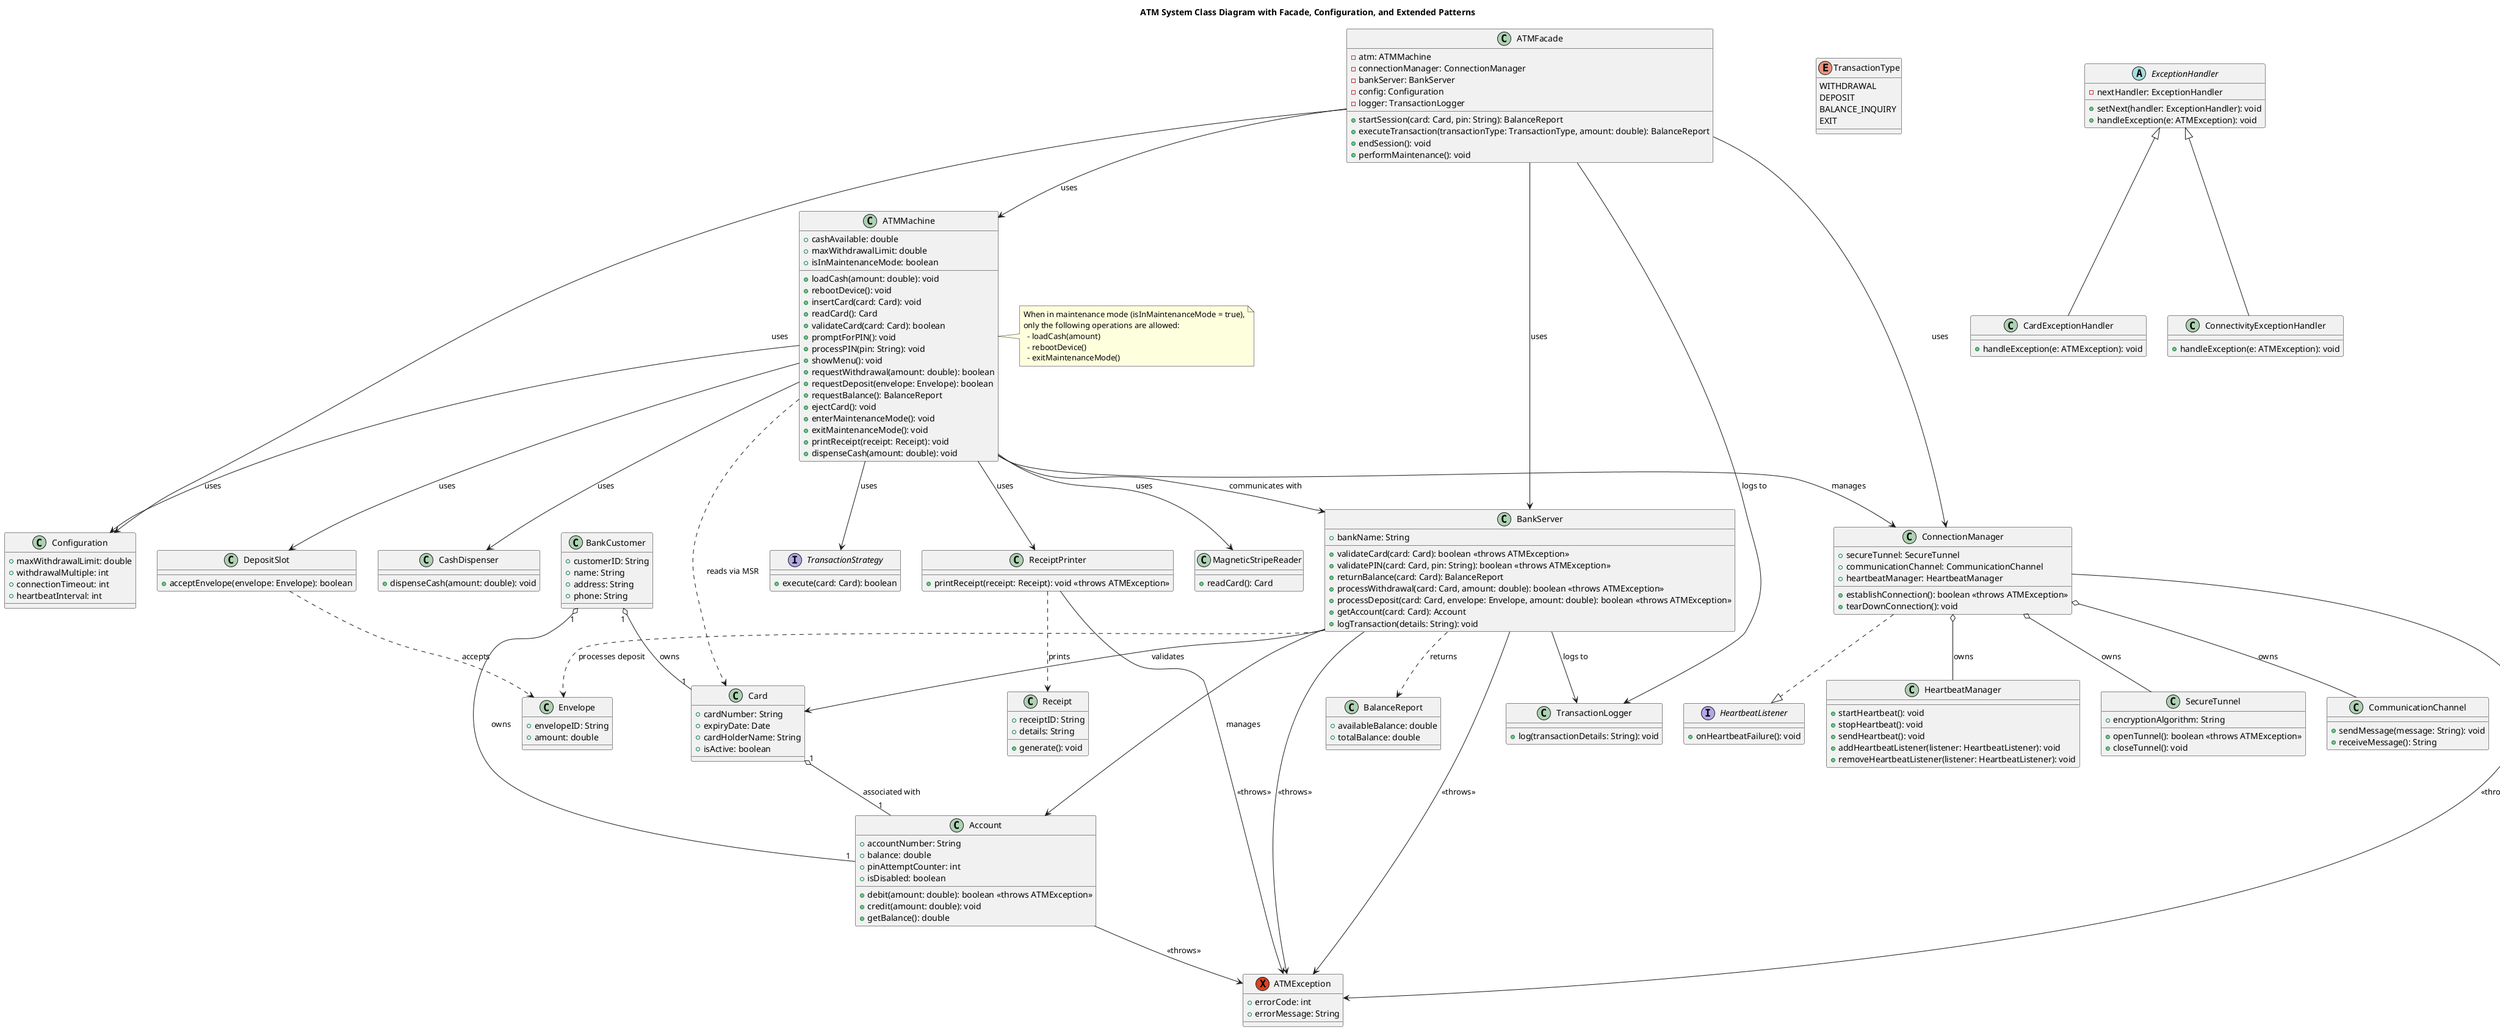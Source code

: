 @startuml
title ATM System Class Diagram with Facade, Configuration, and Extended Patterns

' ---------------------------
' Facade Class
' ---------------------------
class ATMFacade {
  - atm: ATMMachine
  - connectionManager: ConnectionManager
  - bankServer: BankServer
  - config: Configuration
  - logger: TransactionLogger
  + startSession(card: Card, pin: String): BalanceReport
  + executeTransaction(transactionType: TransactionType, amount: double): BalanceReport
  + endSession(): void
  + performMaintenance(): void
}

' ---------------------------
' Configuration Class
' ---------------------------
class Configuration {
  + maxWithdrawalLimit: double
  + withdrawalMultiple: int
  + connectionTimeout: int
  + heartbeatInterval: int
}

' ---------------------------
' Core ATM Class
' ---------------------------
class ATMMachine {
  + cashAvailable: double
  + maxWithdrawalLimit: double
  + isInMaintenanceMode: boolean
  + loadCash(amount: double): void
  + rebootDevice(): void
  + insertCard(card: Card): void
  + readCard(): Card
  + validateCard(card: Card): boolean
  + promptForPIN(): void
  + processPIN(pin: String): void
  + showMenu(): void
  + requestWithdrawal(amount: double): boolean
  + requestDeposit(envelope: Envelope): boolean
  + requestBalance(): BalanceReport
  + ejectCard(): void
  + enterMaintenanceMode(): void
  + exitMaintenanceMode(): void
  + printReceipt(receipt: Receipt): void
  + dispenseCash(amount: double): void
}

note right of ATMMachine
  When in maintenance mode (isInMaintenanceMode = true),
  only the following operations are allowed:
    - loadCash(amount)
    - rebootDevice()
    - exitMaintenanceMode()
end note

' ---------------------------
' Bank and Account Classes
' ---------------------------
class BankServer {
  + bankName: String
  + validateCard(card: Card): boolean <<throws ATMException>>
  + validatePIN(card: Card, pin: String): boolean <<throws ATMException>>
  + returnBalance(card: Card): BalanceReport
  + processWithdrawal(card: Card, amount: double): boolean <<throws ATMException>>
  + processDeposit(card: Card, envelope: Envelope, amount: double): boolean <<throws ATMException>>
  + getAccount(card: Card): Account
  + logTransaction(details: String): void
}

class Account {
  + accountNumber: String
  + balance: double
  + pinAttemptCounter: int
  + isDisabled: boolean
  + debit(amount: double): boolean <<throws ATMException>>
  + credit(amount: double): void
  + getBalance(): double
}

class Card {
  + cardNumber: String
  + expiryDate: Date
  + cardHolderName: String
  + isActive: boolean
}

' ---------------------------
' New Bank Customer Class
' ---------------------------
class BankCustomer {
  + customerID: String
  + name: String
  + address: String
  + phone: String
}

' ---------------------------
' Connectivity Classes
' ---------------------------
class ConnectionManager {
  + secureTunnel: SecureTunnel
  + communicationChannel: CommunicationChannel
  + heartbeatManager: HeartbeatManager
  + establishConnection(): boolean <<throws ATMException>>
  + tearDownConnection(): void
}

class SecureTunnel {
  + encryptionAlgorithm: String
  + openTunnel(): boolean <<throws ATMException>>
  + closeTunnel(): void
}

class CommunicationChannel {
  + sendMessage(message: String): void
  + receiveMessage(): String
}

class HeartbeatManager {
  + startHeartbeat(): void
  + stopHeartbeat(): void
  + sendHeartbeat(): void
  + addHeartbeatListener(listener: HeartbeatListener): void
  + removeHeartbeatListener(listener: HeartbeatListener): void
}

' ---------------------------
' Hardware Components
' ---------------------------
class MagneticStripeReader {
  + readCard(): Card
}

class ReceiptPrinter {
  + printReceipt(receipt: Receipt): void <<throws ATMException>>
}

class CashDispenser {
  + dispenseCash(amount: double): void
}

class DepositSlot {
  + acceptEnvelope(envelope: Envelope): boolean
}

' ---------------------------
' Supporting Classes
' ---------------------------
class Envelope {
  + envelopeID: String
  + amount: double
}

class Receipt {
  + receiptID: String
  + details: String
  + generate(): void
}

class BalanceReport {
  + availableBalance: double
  + totalBalance: double
}

' ---------------------------
' Audit/Logging
' ---------------------------
class TransactionLogger {
  + log(transactionDetails: String): void
}

' ---------------------------
' Exception Class (Unified)
' ---------------------------
exception ATMException {
  + errorCode: int
  + errorMessage: String
}

' ---------------------------
' Strategy Pattern for Transactions
' ---------------------------
interface TransactionStrategy {
  + execute(card: Card): boolean
}
enum TransactionType {
  WITHDRAWAL
  DEPOSIT
  BALANCE_INQUIRY
  EXIT
}

' ---------------------------
' Observer Pattern for Heartbeat
' ---------------------------
interface HeartbeatListener {
  + onHeartbeatFailure(): void
}
ConnectionManager ..|> HeartbeatListener

' ---------------------------
' Chain of Responsibility for Exception Handling
' ---------------------------
abstract class ExceptionHandler {
  - nextHandler: ExceptionHandler
  + setNext(handler: ExceptionHandler): void
  + handleException(e: ATMException): void
}
class CardExceptionHandler extends ExceptionHandler {
  + handleException(e: ATMException): void
}
class ConnectivityExceptionHandler extends ExceptionHandler {
  + handleException(e: ATMException): void
}

' ---------------------------
' Relationships
' ---------------------------
ATMFacade --> ATMMachine : uses
ATMFacade --> ConnectionManager : uses
ATMFacade --> BankServer : uses
ATMFacade --> Configuration : uses
ATMFacade --> TransactionLogger : logs to

ATMMachine --> Configuration : uses
ATMMachine --> ConnectionManager : manages
ATMMachine --> MagneticStripeReader : uses
ATMMachine --> ReceiptPrinter : uses
ATMMachine --> CashDispenser : uses
ATMMachine --> DepositSlot : uses
ATMMachine --> BankServer : communicates with
ATMMachine --> TransactionStrategy : uses

BankServer --> Account : manages
BankServer --> Card : validates
BankServer --> TransactionLogger : logs to
ATMMachine ..> Card : "reads via MSR"
Card "1" o-- "1" Account : associated with
BankCustomer "1" o-- "1" Account : owns
BankCustomer "1" o-- "1" Card : owns

ConnectionManager o-- SecureTunnel : owns
ConnectionManager o-- CommunicationChannel : owns
ConnectionManager o-- HeartbeatManager : owns

DepositSlot ..> Envelope : "accepts"
BankServer ..> Envelope : "processes deposit"
ReceiptPrinter ..> Receipt : "prints"

BankServer ..> BalanceReport : "returns"

' Exception dependencies (Unified Exception)
BankServer --> ATMException : <<throws>>
ConnectionManager --> ATMException : <<throws>>
Account --> ATMException : <<throws>>
ReceiptPrinter --> ATMException : <<throws>>
BankServer --> ATMException : <<throws>>

@enduml
